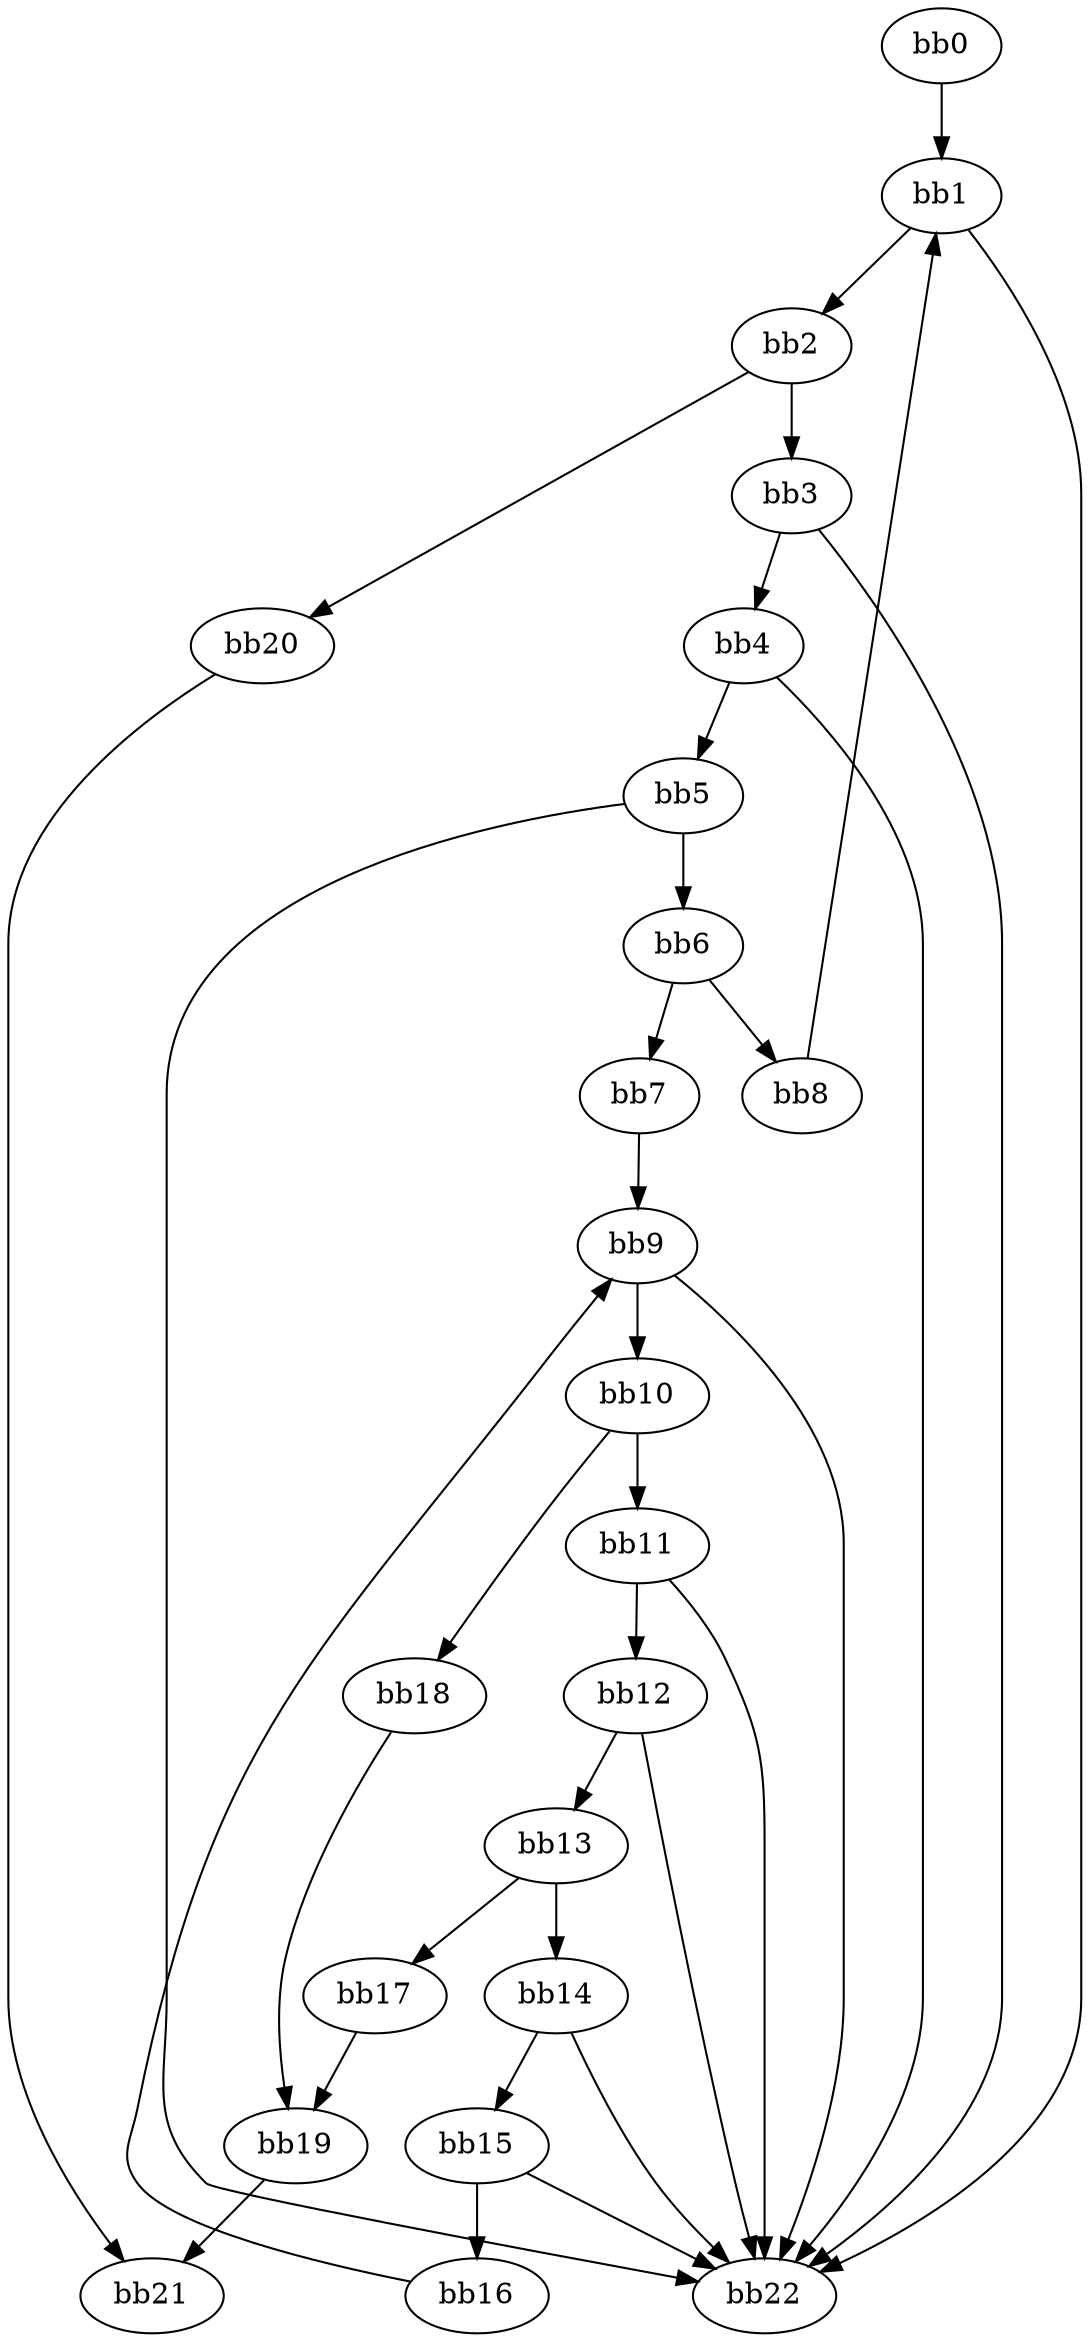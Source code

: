 digraph {
    0 [ label = "bb0\l" ]
    1 [ label = "bb1\l" ]
    2 [ label = "bb2\l" ]
    3 [ label = "bb3\l" ]
    4 [ label = "bb4\l" ]
    5 [ label = "bb5\l" ]
    6 [ label = "bb6\l" ]
    7 [ label = "bb7\l" ]
    8 [ label = "bb8\l" ]
    9 [ label = "bb9\l" ]
    10 [ label = "bb10\l" ]
    11 [ label = "bb11\l" ]
    12 [ label = "bb12\l" ]
    13 [ label = "bb13\l" ]
    14 [ label = "bb14\l" ]
    15 [ label = "bb15\l" ]
    16 [ label = "bb16\l" ]
    17 [ label = "bb17\l" ]
    18 [ label = "bb18\l" ]
    19 [ label = "bb19\l" ]
    20 [ label = "bb20\l" ]
    21 [ label = "bb21\l" ]
    22 [ label = "bb22\l" ]
    0 -> 1 [ ]
    1 -> 2 [ ]
    1 -> 22 [ ]
    2 -> 3 [ ]
    2 -> 20 [ ]
    3 -> 4 [ ]
    3 -> 22 [ ]
    4 -> 5 [ ]
    4 -> 22 [ ]
    5 -> 6 [ ]
    5 -> 22 [ ]
    6 -> 7 [ ]
    6 -> 8 [ ]
    7 -> 9 [ ]
    8 -> 1 [ ]
    9 -> 10 [ ]
    9 -> 22 [ ]
    10 -> 11 [ ]
    10 -> 18 [ ]
    11 -> 12 [ ]
    11 -> 22 [ ]
    12 -> 13 [ ]
    12 -> 22 [ ]
    13 -> 14 [ ]
    13 -> 17 [ ]
    14 -> 15 [ ]
    14 -> 22 [ ]
    15 -> 16 [ ]
    15 -> 22 [ ]
    16 -> 9 [ ]
    17 -> 19 [ ]
    18 -> 19 [ ]
    19 -> 21 [ ]
    20 -> 21 [ ]
}

